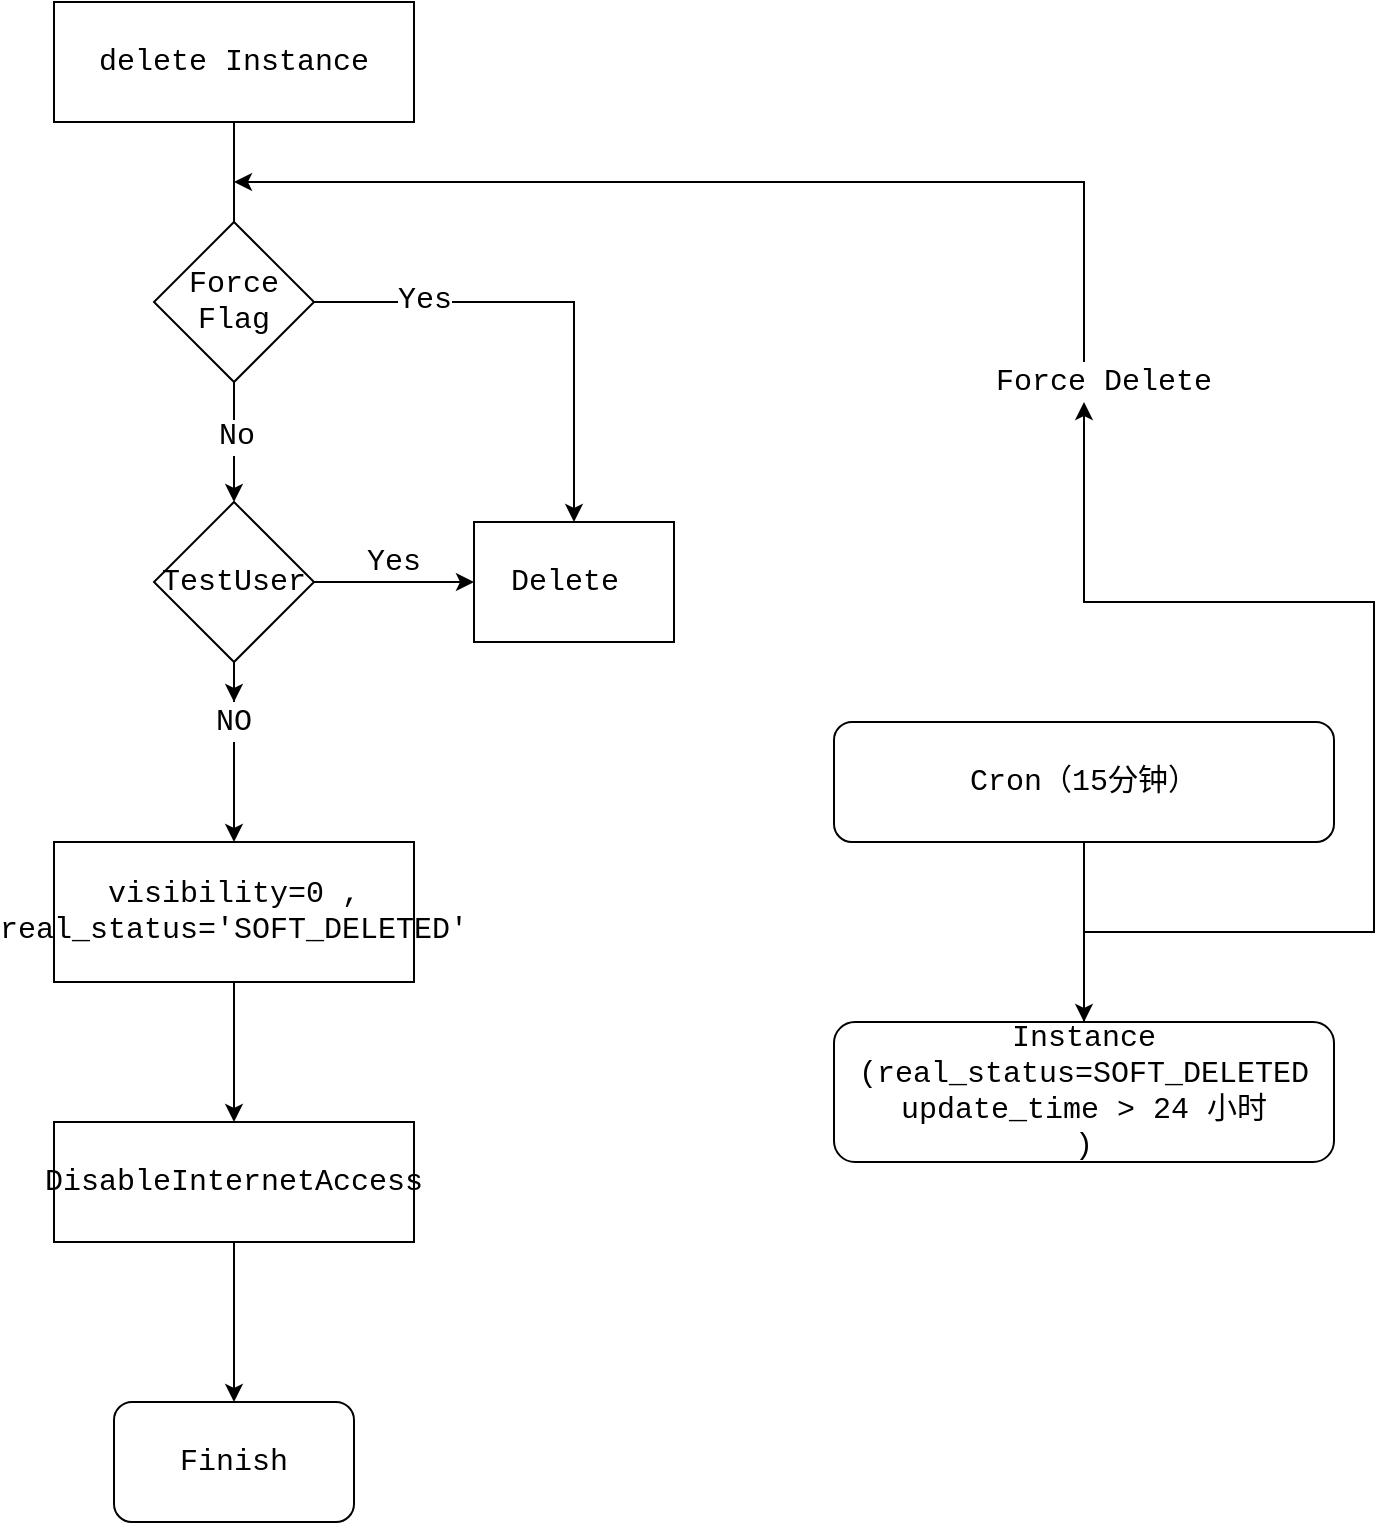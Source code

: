 <mxfile version="13.3.5" type="github"><diagram id="Rs5jWs0ioyU7rEhWC_OG" name="Page-1"><mxGraphModel dx="1422" dy="762" grid="1" gridSize="10" guides="1" tooltips="1" connect="1" arrows="1" fold="1" page="1" pageScale="1" pageWidth="827" pageHeight="1169" math="0" shadow="0"><root><mxCell id="0"/><mxCell id="1" parent="0"/><mxCell id="NvtGPpROzzw8QnHz-c4A-3" value="" style="edgeStyle=orthogonalEdgeStyle;rounded=0;orthogonalLoop=1;jettySize=auto;fontFamily=Courier New;fontSize=15;" edge="1" parent="1" source="NvtGPpROzzw8QnHz-c4A-13" target="NvtGPpROzzw8QnHz-c4A-2"><mxGeometry relative="1" as="geometry"><Array as="points"><mxPoint x="270" y="450"/><mxPoint x="270" y="450"/></Array></mxGeometry></mxCell><mxCell id="NvtGPpROzzw8QnHz-c4A-1" value="delete Instance" style="rounded=0;whiteSpace=wrap;fontFamily=Courier New;fontSize=15;" vertex="1" parent="1"><mxGeometry x="180" y="70" width="180" height="60" as="geometry"/></mxCell><mxCell id="NvtGPpROzzw8QnHz-c4A-5" value="" style="edgeStyle=orthogonalEdgeStyle;rounded=0;orthogonalLoop=1;jettySize=auto;fontFamily=Courier New;fontSize=15;" edge="1" parent="1" source="NvtGPpROzzw8QnHz-c4A-2" target="NvtGPpROzzw8QnHz-c4A-4"><mxGeometry relative="1" as="geometry"/></mxCell><mxCell id="NvtGPpROzzw8QnHz-c4A-2" value="visibility=0 , real_status='SOFT_DELETED'" style="rounded=0;whiteSpace=wrap;fontFamily=Courier New;fontSize=15;" vertex="1" parent="1"><mxGeometry x="180" y="490" width="180" height="70" as="geometry"/></mxCell><mxCell id="NvtGPpROzzw8QnHz-c4A-27" value="" style="edgeStyle=orthogonalEdgeStyle;rounded=0;orthogonalLoop=1;jettySize=auto;html=0;fontFamily=Courier New;fontSize=15;" edge="1" parent="1" source="NvtGPpROzzw8QnHz-c4A-4" target="NvtGPpROzzw8QnHz-c4A-26"><mxGeometry relative="1" as="geometry"/></mxCell><mxCell id="NvtGPpROzzw8QnHz-c4A-4" value="DisableInternetAccess" style="rounded=0;whiteSpace=wrap;fontFamily=Courier New;fontSize=15;" vertex="1" parent="1"><mxGeometry x="180" y="630" width="180" height="60" as="geometry"/></mxCell><mxCell id="NvtGPpROzzw8QnHz-c4A-17" value="" style="edgeStyle=orthogonalEdgeStyle;rounded=0;orthogonalLoop=1;jettySize=auto;fontFamily=Courier New;fontSize=15;" edge="1" parent="1" source="NvtGPpROzzw8QnHz-c4A-11"><mxGeometry relative="1" as="geometry"><mxPoint x="390" y="360" as="targetPoint"/></mxGeometry></mxCell><mxCell id="NvtGPpROzzw8QnHz-c4A-11" value="TestUser" style="rhombus;whiteSpace=wrap;fontFamily=Courier New;fontSize=15;" vertex="1" parent="1"><mxGeometry x="230" y="320" width="80" height="80" as="geometry"/></mxCell><mxCell id="NvtGPpROzzw8QnHz-c4A-12" value="" style="edgeStyle=orthogonalEdgeStyle;rounded=0;orthogonalLoop=1;jettySize=auto;fontFamily=Courier New;fontSize=15;" edge="1" parent="1" source="NvtGPpROzzw8QnHz-c4A-1" target="NvtGPpROzzw8QnHz-c4A-11"><mxGeometry relative="1" as="geometry"><mxPoint x="270" y="240" as="sourcePoint"/><mxPoint x="270" y="490" as="targetPoint"/></mxGeometry></mxCell><mxCell id="NvtGPpROzzw8QnHz-c4A-25" value="No" style="edgeLabel;html=1;align=center;verticalAlign=middle;resizable=0;points=[];fontSize=15;fontFamily=Courier New;" vertex="1" connectable="0" parent="NvtGPpROzzw8QnHz-c4A-12"><mxGeometry x="0.653" y="1" relative="1" as="geometry"><mxPoint as="offset"/></mxGeometry></mxCell><mxCell id="NvtGPpROzzw8QnHz-c4A-13" value="NO" style="text;strokeColor=none;fillColor=none;align=center;verticalAlign=middle;whiteSpace=wrap;rounded=0;fontFamily=Courier New;fontSize=15;" vertex="1" parent="1"><mxGeometry x="250" y="420" width="40" height="20" as="geometry"/></mxCell><mxCell id="NvtGPpROzzw8QnHz-c4A-14" value="" style="edgeStyle=orthogonalEdgeStyle;rounded=0;orthogonalLoop=1;jettySize=auto;fontFamily=Courier New;fontSize=15;" edge="1" parent="1" source="NvtGPpROzzw8QnHz-c4A-11" target="NvtGPpROzzw8QnHz-c4A-13"><mxGeometry relative="1" as="geometry"><mxPoint x="270" y="400" as="sourcePoint"/><mxPoint x="270" y="490" as="targetPoint"/><Array as="points"/></mxGeometry></mxCell><mxCell id="NvtGPpROzzw8QnHz-c4A-18" value="Delete " style="rounded=0;whiteSpace=wrap;fontFamily=Courier New;fontSize=15;" vertex="1" parent="1"><mxGeometry x="390" y="330" width="100" height="60" as="geometry"/></mxCell><mxCell id="NvtGPpROzzw8QnHz-c4A-20" value="Yes" style="text;strokeColor=none;fillColor=none;align=center;verticalAlign=middle;whiteSpace=wrap;rounded=0;fontFamily=Courier New;fontSize=15;" vertex="1" parent="1"><mxGeometry x="330" y="340" width="40" height="20" as="geometry"/></mxCell><mxCell id="NvtGPpROzzw8QnHz-c4A-23" style="edgeStyle=orthogonalEdgeStyle;rounded=0;orthogonalLoop=1;jettySize=auto;html=0;entryX=0.5;entryY=0;entryDx=0;entryDy=0;fontFamily=Courier New;fontSize=15;" edge="1" parent="1" source="NvtGPpROzzw8QnHz-c4A-22" target="NvtGPpROzzw8QnHz-c4A-18"><mxGeometry relative="1" as="geometry"/></mxCell><mxCell id="NvtGPpROzzw8QnHz-c4A-24" value="Yes" style="edgeLabel;html=1;align=center;verticalAlign=middle;resizable=0;points=[];fontSize=15;fontFamily=Courier New;" vertex="1" connectable="0" parent="NvtGPpROzzw8QnHz-c4A-23"><mxGeometry x="-0.542" y="1" relative="1" as="geometry"><mxPoint as="offset"/></mxGeometry></mxCell><mxCell id="NvtGPpROzzw8QnHz-c4A-22" value="Force Flag" style="rhombus;whiteSpace=wrap;html=1;fontFamily=Courier New;fontSize=15;" vertex="1" parent="1"><mxGeometry x="230" y="180" width="80" height="80" as="geometry"/></mxCell><mxCell id="NvtGPpROzzw8QnHz-c4A-26" value="Finish" style="rounded=1;whiteSpace=wrap;html=1;fontFamily=Courier New;fontSize=15;" vertex="1" parent="1"><mxGeometry x="210" y="770" width="120" height="60" as="geometry"/></mxCell><mxCell id="NvtGPpROzzw8QnHz-c4A-30" value="" style="edgeStyle=orthogonalEdgeStyle;rounded=0;orthogonalLoop=1;jettySize=auto;html=0;fontFamily=Courier New;fontSize=15;" edge="1" parent="1" source="NvtGPpROzzw8QnHz-c4A-28" target="NvtGPpROzzw8QnHz-c4A-29"><mxGeometry relative="1" as="geometry"/></mxCell><mxCell id="NvtGPpROzzw8QnHz-c4A-28" value="Cron（15分钟）" style="rounded=1;whiteSpace=wrap;html=1;fontFamily=Courier New;fontSize=15;" vertex="1" parent="1"><mxGeometry x="570" y="430" width="250" height="60" as="geometry"/></mxCell><mxCell id="NvtGPpROzzw8QnHz-c4A-32" style="edgeStyle=orthogonalEdgeStyle;rounded=0;orthogonalLoop=1;jettySize=auto;html=0;fontFamily=Courier New;fontSize=15;" edge="1" parent="1" source="NvtGPpROzzw8QnHz-c4A-33"><mxGeometry relative="1" as="geometry"><mxPoint x="270" y="160" as="targetPoint"/><Array as="points"><mxPoint x="695" y="160"/></Array></mxGeometry></mxCell><mxCell id="NvtGPpROzzw8QnHz-c4A-29" value="Instance&lt;br&gt;(real_status=SOFT_DELETED&lt;br&gt;update_time &amp;gt; 24 小时&lt;br&gt;)" style="rounded=1;whiteSpace=wrap;html=1;fontFamily=Courier New;fontSize=15;" vertex="1" parent="1"><mxGeometry x="570" y="580" width="250" height="70" as="geometry"/></mxCell><mxCell id="NvtGPpROzzw8QnHz-c4A-33" value="Force Delete" style="text;html=1;strokeColor=none;fillColor=none;align=center;verticalAlign=middle;whiteSpace=wrap;rounded=0;fontFamily=Courier New;fontSize=15;" vertex="1" parent="1"><mxGeometry x="630" y="250" width="150" height="20" as="geometry"/></mxCell><mxCell id="NvtGPpROzzw8QnHz-c4A-34" style="edgeStyle=orthogonalEdgeStyle;rounded=0;orthogonalLoop=1;jettySize=auto;html=0;fontFamily=Courier New;fontSize=15;" edge="1" parent="1" source="NvtGPpROzzw8QnHz-c4A-29" target="NvtGPpROzzw8QnHz-c4A-33"><mxGeometry relative="1" as="geometry"><mxPoint x="695" y="580" as="sourcePoint"/><mxPoint x="270" y="160" as="targetPoint"/><Array as="points"><mxPoint x="695" y="535"/><mxPoint x="840" y="535"/><mxPoint x="840" y="370"/><mxPoint x="695" y="370"/></Array></mxGeometry></mxCell></root></mxGraphModel></diagram></mxfile>
